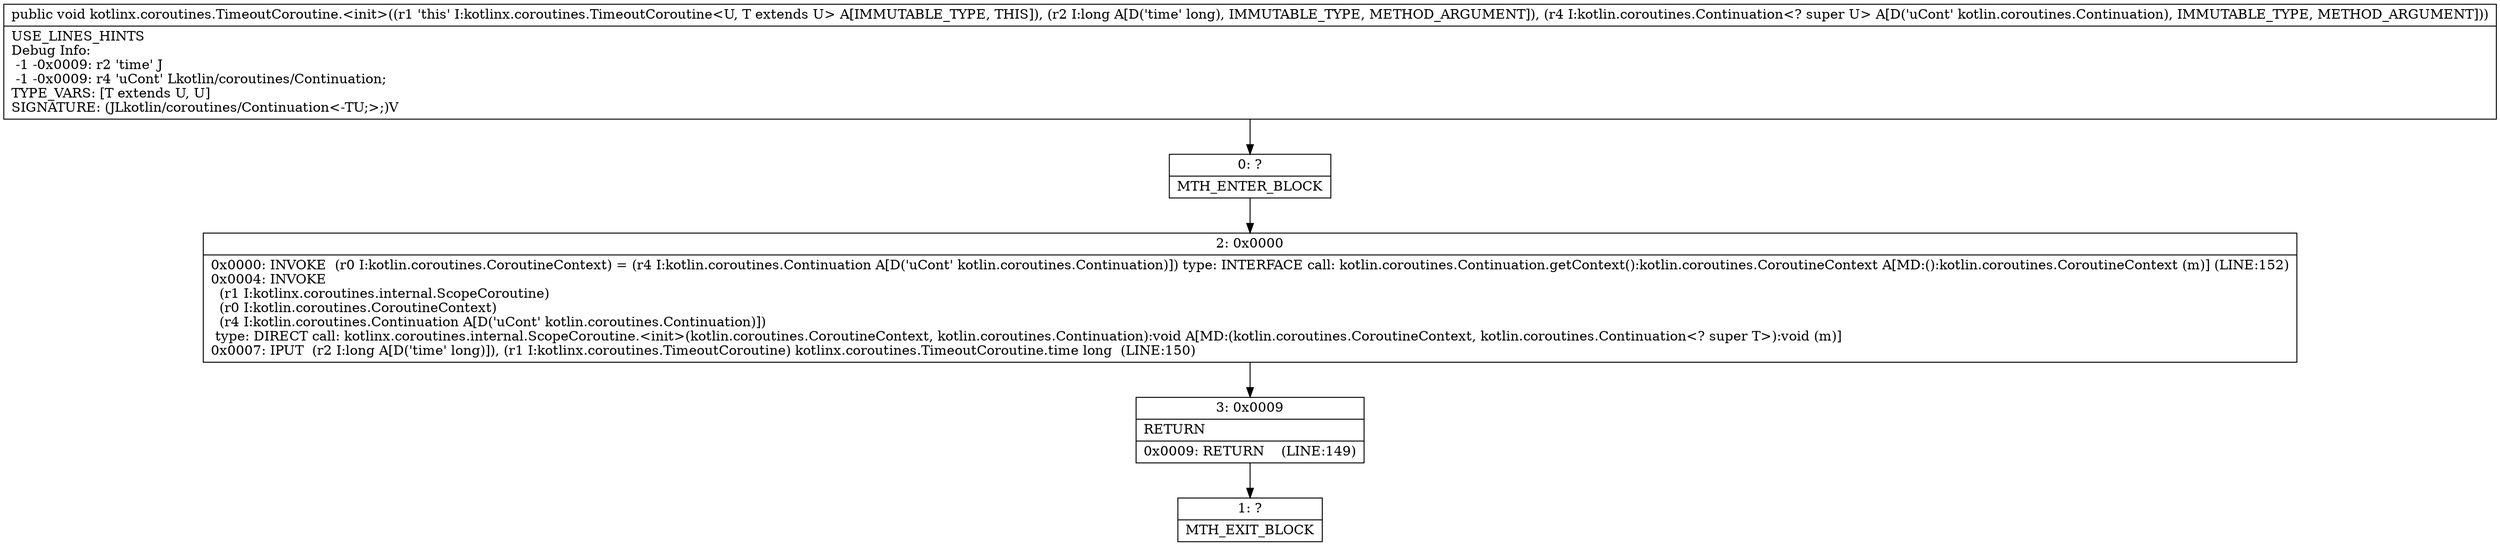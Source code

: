 digraph "CFG forkotlinx.coroutines.TimeoutCoroutine.\<init\>(JLkotlin\/coroutines\/Continuation;)V" {
Node_0 [shape=record,label="{0\:\ ?|MTH_ENTER_BLOCK\l}"];
Node_2 [shape=record,label="{2\:\ 0x0000|0x0000: INVOKE  (r0 I:kotlin.coroutines.CoroutineContext) = (r4 I:kotlin.coroutines.Continuation A[D('uCont' kotlin.coroutines.Continuation)]) type: INTERFACE call: kotlin.coroutines.Continuation.getContext():kotlin.coroutines.CoroutineContext A[MD:():kotlin.coroutines.CoroutineContext (m)] (LINE:152)\l0x0004: INVOKE  \l  (r1 I:kotlinx.coroutines.internal.ScopeCoroutine)\l  (r0 I:kotlin.coroutines.CoroutineContext)\l  (r4 I:kotlin.coroutines.Continuation A[D('uCont' kotlin.coroutines.Continuation)])\l type: DIRECT call: kotlinx.coroutines.internal.ScopeCoroutine.\<init\>(kotlin.coroutines.CoroutineContext, kotlin.coroutines.Continuation):void A[MD:(kotlin.coroutines.CoroutineContext, kotlin.coroutines.Continuation\<? super T\>):void (m)]\l0x0007: IPUT  (r2 I:long A[D('time' long)]), (r1 I:kotlinx.coroutines.TimeoutCoroutine) kotlinx.coroutines.TimeoutCoroutine.time long  (LINE:150)\l}"];
Node_3 [shape=record,label="{3\:\ 0x0009|RETURN\l|0x0009: RETURN    (LINE:149)\l}"];
Node_1 [shape=record,label="{1\:\ ?|MTH_EXIT_BLOCK\l}"];
MethodNode[shape=record,label="{public void kotlinx.coroutines.TimeoutCoroutine.\<init\>((r1 'this' I:kotlinx.coroutines.TimeoutCoroutine\<U, T extends U\> A[IMMUTABLE_TYPE, THIS]), (r2 I:long A[D('time' long), IMMUTABLE_TYPE, METHOD_ARGUMENT]), (r4 I:kotlin.coroutines.Continuation\<? super U\> A[D('uCont' kotlin.coroutines.Continuation), IMMUTABLE_TYPE, METHOD_ARGUMENT]))  | USE_LINES_HINTS\lDebug Info:\l  \-1 \-0x0009: r2 'time' J\l  \-1 \-0x0009: r4 'uCont' Lkotlin\/coroutines\/Continuation;\lTYPE_VARS: [T extends U, U]\lSIGNATURE: (JLkotlin\/coroutines\/Continuation\<\-TU;\>;)V\l}"];
MethodNode -> Node_0;Node_0 -> Node_2;
Node_2 -> Node_3;
Node_3 -> Node_1;
}

